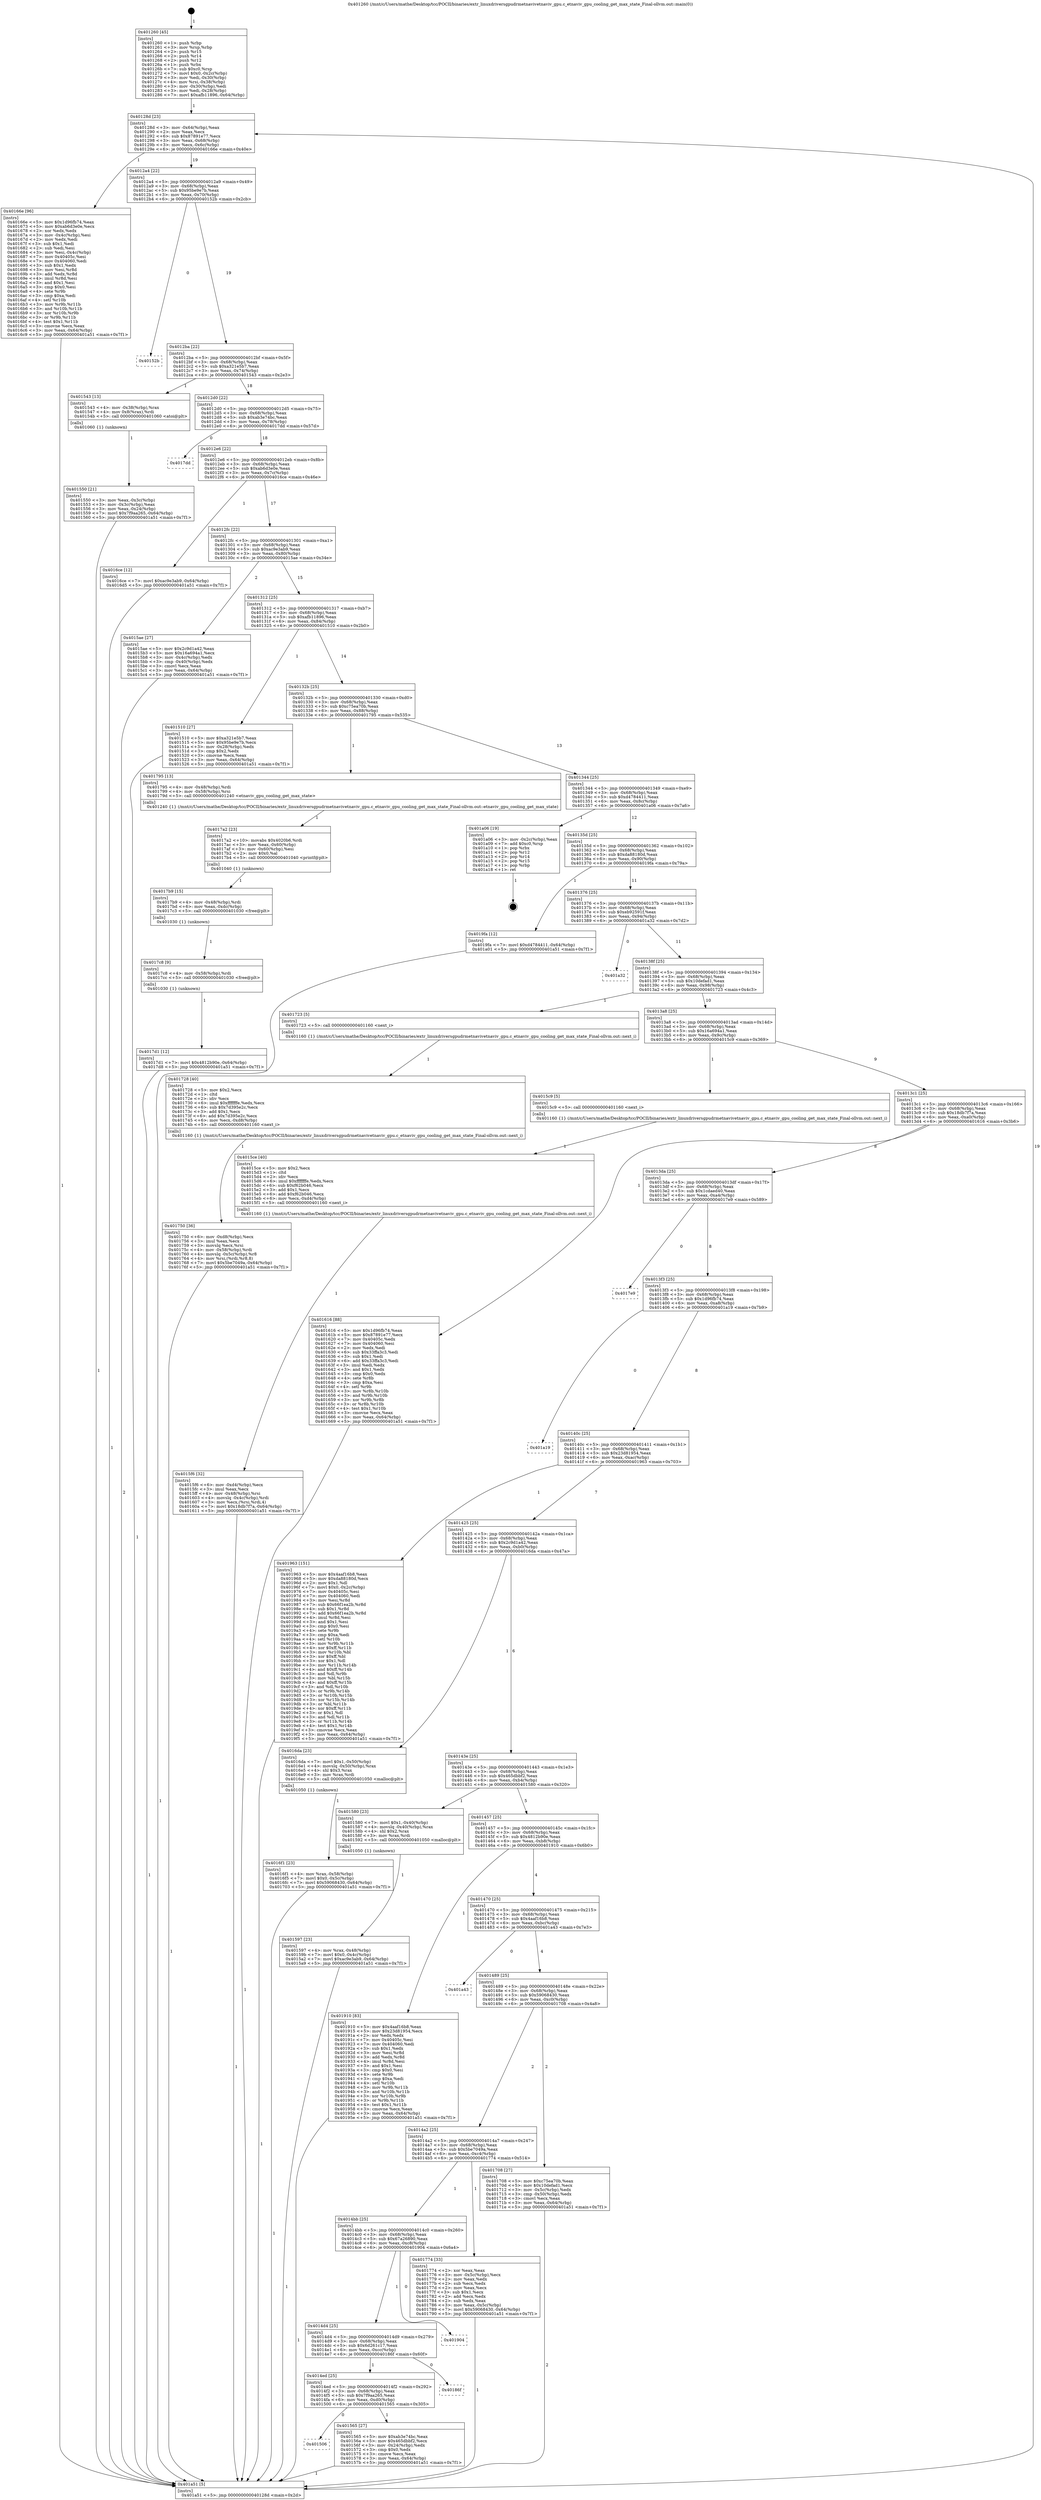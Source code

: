 digraph "0x401260" {
  label = "0x401260 (/mnt/c/Users/mathe/Desktop/tcc/POCII/binaries/extr_linuxdriversgpudrmetnavivetnaviv_gpu.c_etnaviv_gpu_cooling_get_max_state_Final-ollvm.out::main(0))"
  labelloc = "t"
  node[shape=record]

  Entry [label="",width=0.3,height=0.3,shape=circle,fillcolor=black,style=filled]
  "0x40128d" [label="{
     0x40128d [23]\l
     | [instrs]\l
     &nbsp;&nbsp;0x40128d \<+3\>: mov -0x64(%rbp),%eax\l
     &nbsp;&nbsp;0x401290 \<+2\>: mov %eax,%ecx\l
     &nbsp;&nbsp;0x401292 \<+6\>: sub $0x87891e77,%ecx\l
     &nbsp;&nbsp;0x401298 \<+3\>: mov %eax,-0x68(%rbp)\l
     &nbsp;&nbsp;0x40129b \<+3\>: mov %ecx,-0x6c(%rbp)\l
     &nbsp;&nbsp;0x40129e \<+6\>: je 000000000040166e \<main+0x40e\>\l
  }"]
  "0x40166e" [label="{
     0x40166e [96]\l
     | [instrs]\l
     &nbsp;&nbsp;0x40166e \<+5\>: mov $0x1d96fb74,%eax\l
     &nbsp;&nbsp;0x401673 \<+5\>: mov $0xab6d3e0e,%ecx\l
     &nbsp;&nbsp;0x401678 \<+2\>: xor %edx,%edx\l
     &nbsp;&nbsp;0x40167a \<+3\>: mov -0x4c(%rbp),%esi\l
     &nbsp;&nbsp;0x40167d \<+2\>: mov %edx,%edi\l
     &nbsp;&nbsp;0x40167f \<+3\>: sub $0x1,%edi\l
     &nbsp;&nbsp;0x401682 \<+2\>: sub %edi,%esi\l
     &nbsp;&nbsp;0x401684 \<+3\>: mov %esi,-0x4c(%rbp)\l
     &nbsp;&nbsp;0x401687 \<+7\>: mov 0x40405c,%esi\l
     &nbsp;&nbsp;0x40168e \<+7\>: mov 0x404060,%edi\l
     &nbsp;&nbsp;0x401695 \<+3\>: sub $0x1,%edx\l
     &nbsp;&nbsp;0x401698 \<+3\>: mov %esi,%r8d\l
     &nbsp;&nbsp;0x40169b \<+3\>: add %edx,%r8d\l
     &nbsp;&nbsp;0x40169e \<+4\>: imul %r8d,%esi\l
     &nbsp;&nbsp;0x4016a2 \<+3\>: and $0x1,%esi\l
     &nbsp;&nbsp;0x4016a5 \<+3\>: cmp $0x0,%esi\l
     &nbsp;&nbsp;0x4016a8 \<+4\>: sete %r9b\l
     &nbsp;&nbsp;0x4016ac \<+3\>: cmp $0xa,%edi\l
     &nbsp;&nbsp;0x4016af \<+4\>: setl %r10b\l
     &nbsp;&nbsp;0x4016b3 \<+3\>: mov %r9b,%r11b\l
     &nbsp;&nbsp;0x4016b6 \<+3\>: and %r10b,%r11b\l
     &nbsp;&nbsp;0x4016b9 \<+3\>: xor %r10b,%r9b\l
     &nbsp;&nbsp;0x4016bc \<+3\>: or %r9b,%r11b\l
     &nbsp;&nbsp;0x4016bf \<+4\>: test $0x1,%r11b\l
     &nbsp;&nbsp;0x4016c3 \<+3\>: cmovne %ecx,%eax\l
     &nbsp;&nbsp;0x4016c6 \<+3\>: mov %eax,-0x64(%rbp)\l
     &nbsp;&nbsp;0x4016c9 \<+5\>: jmp 0000000000401a51 \<main+0x7f1\>\l
  }"]
  "0x4012a4" [label="{
     0x4012a4 [22]\l
     | [instrs]\l
     &nbsp;&nbsp;0x4012a4 \<+5\>: jmp 00000000004012a9 \<main+0x49\>\l
     &nbsp;&nbsp;0x4012a9 \<+3\>: mov -0x68(%rbp),%eax\l
     &nbsp;&nbsp;0x4012ac \<+5\>: sub $0x95be9e7b,%eax\l
     &nbsp;&nbsp;0x4012b1 \<+3\>: mov %eax,-0x70(%rbp)\l
     &nbsp;&nbsp;0x4012b4 \<+6\>: je 000000000040152b \<main+0x2cb\>\l
  }"]
  Exit [label="",width=0.3,height=0.3,shape=circle,fillcolor=black,style=filled,peripheries=2]
  "0x40152b" [label="{
     0x40152b\l
  }", style=dashed]
  "0x4012ba" [label="{
     0x4012ba [22]\l
     | [instrs]\l
     &nbsp;&nbsp;0x4012ba \<+5\>: jmp 00000000004012bf \<main+0x5f\>\l
     &nbsp;&nbsp;0x4012bf \<+3\>: mov -0x68(%rbp),%eax\l
     &nbsp;&nbsp;0x4012c2 \<+5\>: sub $0xa321e5b7,%eax\l
     &nbsp;&nbsp;0x4012c7 \<+3\>: mov %eax,-0x74(%rbp)\l
     &nbsp;&nbsp;0x4012ca \<+6\>: je 0000000000401543 \<main+0x2e3\>\l
  }"]
  "0x4017d1" [label="{
     0x4017d1 [12]\l
     | [instrs]\l
     &nbsp;&nbsp;0x4017d1 \<+7\>: movl $0x4812b90e,-0x64(%rbp)\l
     &nbsp;&nbsp;0x4017d8 \<+5\>: jmp 0000000000401a51 \<main+0x7f1\>\l
  }"]
  "0x401543" [label="{
     0x401543 [13]\l
     | [instrs]\l
     &nbsp;&nbsp;0x401543 \<+4\>: mov -0x38(%rbp),%rax\l
     &nbsp;&nbsp;0x401547 \<+4\>: mov 0x8(%rax),%rdi\l
     &nbsp;&nbsp;0x40154b \<+5\>: call 0000000000401060 \<atoi@plt\>\l
     | [calls]\l
     &nbsp;&nbsp;0x401060 \{1\} (unknown)\l
  }"]
  "0x4012d0" [label="{
     0x4012d0 [22]\l
     | [instrs]\l
     &nbsp;&nbsp;0x4012d0 \<+5\>: jmp 00000000004012d5 \<main+0x75\>\l
     &nbsp;&nbsp;0x4012d5 \<+3\>: mov -0x68(%rbp),%eax\l
     &nbsp;&nbsp;0x4012d8 \<+5\>: sub $0xab3e74bc,%eax\l
     &nbsp;&nbsp;0x4012dd \<+3\>: mov %eax,-0x78(%rbp)\l
     &nbsp;&nbsp;0x4012e0 \<+6\>: je 00000000004017dd \<main+0x57d\>\l
  }"]
  "0x4017c8" [label="{
     0x4017c8 [9]\l
     | [instrs]\l
     &nbsp;&nbsp;0x4017c8 \<+4\>: mov -0x58(%rbp),%rdi\l
     &nbsp;&nbsp;0x4017cc \<+5\>: call 0000000000401030 \<free@plt\>\l
     | [calls]\l
     &nbsp;&nbsp;0x401030 \{1\} (unknown)\l
  }"]
  "0x4017dd" [label="{
     0x4017dd\l
  }", style=dashed]
  "0x4012e6" [label="{
     0x4012e6 [22]\l
     | [instrs]\l
     &nbsp;&nbsp;0x4012e6 \<+5\>: jmp 00000000004012eb \<main+0x8b\>\l
     &nbsp;&nbsp;0x4012eb \<+3\>: mov -0x68(%rbp),%eax\l
     &nbsp;&nbsp;0x4012ee \<+5\>: sub $0xab6d3e0e,%eax\l
     &nbsp;&nbsp;0x4012f3 \<+3\>: mov %eax,-0x7c(%rbp)\l
     &nbsp;&nbsp;0x4012f6 \<+6\>: je 00000000004016ce \<main+0x46e\>\l
  }"]
  "0x4017b9" [label="{
     0x4017b9 [15]\l
     | [instrs]\l
     &nbsp;&nbsp;0x4017b9 \<+4\>: mov -0x48(%rbp),%rdi\l
     &nbsp;&nbsp;0x4017bd \<+6\>: mov %eax,-0xdc(%rbp)\l
     &nbsp;&nbsp;0x4017c3 \<+5\>: call 0000000000401030 \<free@plt\>\l
     | [calls]\l
     &nbsp;&nbsp;0x401030 \{1\} (unknown)\l
  }"]
  "0x4016ce" [label="{
     0x4016ce [12]\l
     | [instrs]\l
     &nbsp;&nbsp;0x4016ce \<+7\>: movl $0xac9e3ab9,-0x64(%rbp)\l
     &nbsp;&nbsp;0x4016d5 \<+5\>: jmp 0000000000401a51 \<main+0x7f1\>\l
  }"]
  "0x4012fc" [label="{
     0x4012fc [22]\l
     | [instrs]\l
     &nbsp;&nbsp;0x4012fc \<+5\>: jmp 0000000000401301 \<main+0xa1\>\l
     &nbsp;&nbsp;0x401301 \<+3\>: mov -0x68(%rbp),%eax\l
     &nbsp;&nbsp;0x401304 \<+5\>: sub $0xac9e3ab9,%eax\l
     &nbsp;&nbsp;0x401309 \<+3\>: mov %eax,-0x80(%rbp)\l
     &nbsp;&nbsp;0x40130c \<+6\>: je 00000000004015ae \<main+0x34e\>\l
  }"]
  "0x4017a2" [label="{
     0x4017a2 [23]\l
     | [instrs]\l
     &nbsp;&nbsp;0x4017a2 \<+10\>: movabs $0x4020b6,%rdi\l
     &nbsp;&nbsp;0x4017ac \<+3\>: mov %eax,-0x60(%rbp)\l
     &nbsp;&nbsp;0x4017af \<+3\>: mov -0x60(%rbp),%esi\l
     &nbsp;&nbsp;0x4017b2 \<+2\>: mov $0x0,%al\l
     &nbsp;&nbsp;0x4017b4 \<+5\>: call 0000000000401040 \<printf@plt\>\l
     | [calls]\l
     &nbsp;&nbsp;0x401040 \{1\} (unknown)\l
  }"]
  "0x4015ae" [label="{
     0x4015ae [27]\l
     | [instrs]\l
     &nbsp;&nbsp;0x4015ae \<+5\>: mov $0x2c9d1a42,%eax\l
     &nbsp;&nbsp;0x4015b3 \<+5\>: mov $0x16a694a1,%ecx\l
     &nbsp;&nbsp;0x4015b8 \<+3\>: mov -0x4c(%rbp),%edx\l
     &nbsp;&nbsp;0x4015bb \<+3\>: cmp -0x40(%rbp),%edx\l
     &nbsp;&nbsp;0x4015be \<+3\>: cmovl %ecx,%eax\l
     &nbsp;&nbsp;0x4015c1 \<+3\>: mov %eax,-0x64(%rbp)\l
     &nbsp;&nbsp;0x4015c4 \<+5\>: jmp 0000000000401a51 \<main+0x7f1\>\l
  }"]
  "0x401312" [label="{
     0x401312 [25]\l
     | [instrs]\l
     &nbsp;&nbsp;0x401312 \<+5\>: jmp 0000000000401317 \<main+0xb7\>\l
     &nbsp;&nbsp;0x401317 \<+3\>: mov -0x68(%rbp),%eax\l
     &nbsp;&nbsp;0x40131a \<+5\>: sub $0xafb11896,%eax\l
     &nbsp;&nbsp;0x40131f \<+6\>: mov %eax,-0x84(%rbp)\l
     &nbsp;&nbsp;0x401325 \<+6\>: je 0000000000401510 \<main+0x2b0\>\l
  }"]
  "0x401750" [label="{
     0x401750 [36]\l
     | [instrs]\l
     &nbsp;&nbsp;0x401750 \<+6\>: mov -0xd8(%rbp),%ecx\l
     &nbsp;&nbsp;0x401756 \<+3\>: imul %eax,%ecx\l
     &nbsp;&nbsp;0x401759 \<+3\>: movslq %ecx,%rsi\l
     &nbsp;&nbsp;0x40175c \<+4\>: mov -0x58(%rbp),%rdi\l
     &nbsp;&nbsp;0x401760 \<+4\>: movslq -0x5c(%rbp),%r8\l
     &nbsp;&nbsp;0x401764 \<+4\>: mov %rsi,(%rdi,%r8,8)\l
     &nbsp;&nbsp;0x401768 \<+7\>: movl $0x5be7049a,-0x64(%rbp)\l
     &nbsp;&nbsp;0x40176f \<+5\>: jmp 0000000000401a51 \<main+0x7f1\>\l
  }"]
  "0x401510" [label="{
     0x401510 [27]\l
     | [instrs]\l
     &nbsp;&nbsp;0x401510 \<+5\>: mov $0xa321e5b7,%eax\l
     &nbsp;&nbsp;0x401515 \<+5\>: mov $0x95be9e7b,%ecx\l
     &nbsp;&nbsp;0x40151a \<+3\>: mov -0x28(%rbp),%edx\l
     &nbsp;&nbsp;0x40151d \<+3\>: cmp $0x2,%edx\l
     &nbsp;&nbsp;0x401520 \<+3\>: cmovne %ecx,%eax\l
     &nbsp;&nbsp;0x401523 \<+3\>: mov %eax,-0x64(%rbp)\l
     &nbsp;&nbsp;0x401526 \<+5\>: jmp 0000000000401a51 \<main+0x7f1\>\l
  }"]
  "0x40132b" [label="{
     0x40132b [25]\l
     | [instrs]\l
     &nbsp;&nbsp;0x40132b \<+5\>: jmp 0000000000401330 \<main+0xd0\>\l
     &nbsp;&nbsp;0x401330 \<+3\>: mov -0x68(%rbp),%eax\l
     &nbsp;&nbsp;0x401333 \<+5\>: sub $0xc75ea70b,%eax\l
     &nbsp;&nbsp;0x401338 \<+6\>: mov %eax,-0x88(%rbp)\l
     &nbsp;&nbsp;0x40133e \<+6\>: je 0000000000401795 \<main+0x535\>\l
  }"]
  "0x401a51" [label="{
     0x401a51 [5]\l
     | [instrs]\l
     &nbsp;&nbsp;0x401a51 \<+5\>: jmp 000000000040128d \<main+0x2d\>\l
  }"]
  "0x401260" [label="{
     0x401260 [45]\l
     | [instrs]\l
     &nbsp;&nbsp;0x401260 \<+1\>: push %rbp\l
     &nbsp;&nbsp;0x401261 \<+3\>: mov %rsp,%rbp\l
     &nbsp;&nbsp;0x401264 \<+2\>: push %r15\l
     &nbsp;&nbsp;0x401266 \<+2\>: push %r14\l
     &nbsp;&nbsp;0x401268 \<+2\>: push %r12\l
     &nbsp;&nbsp;0x40126a \<+1\>: push %rbx\l
     &nbsp;&nbsp;0x40126b \<+7\>: sub $0xc0,%rsp\l
     &nbsp;&nbsp;0x401272 \<+7\>: movl $0x0,-0x2c(%rbp)\l
     &nbsp;&nbsp;0x401279 \<+3\>: mov %edi,-0x30(%rbp)\l
     &nbsp;&nbsp;0x40127c \<+4\>: mov %rsi,-0x38(%rbp)\l
     &nbsp;&nbsp;0x401280 \<+3\>: mov -0x30(%rbp),%edi\l
     &nbsp;&nbsp;0x401283 \<+3\>: mov %edi,-0x28(%rbp)\l
     &nbsp;&nbsp;0x401286 \<+7\>: movl $0xafb11896,-0x64(%rbp)\l
  }"]
  "0x401550" [label="{
     0x401550 [21]\l
     | [instrs]\l
     &nbsp;&nbsp;0x401550 \<+3\>: mov %eax,-0x3c(%rbp)\l
     &nbsp;&nbsp;0x401553 \<+3\>: mov -0x3c(%rbp),%eax\l
     &nbsp;&nbsp;0x401556 \<+3\>: mov %eax,-0x24(%rbp)\l
     &nbsp;&nbsp;0x401559 \<+7\>: movl $0x7f9aa265,-0x64(%rbp)\l
     &nbsp;&nbsp;0x401560 \<+5\>: jmp 0000000000401a51 \<main+0x7f1\>\l
  }"]
  "0x401728" [label="{
     0x401728 [40]\l
     | [instrs]\l
     &nbsp;&nbsp;0x401728 \<+5\>: mov $0x2,%ecx\l
     &nbsp;&nbsp;0x40172d \<+1\>: cltd\l
     &nbsp;&nbsp;0x40172e \<+2\>: idiv %ecx\l
     &nbsp;&nbsp;0x401730 \<+6\>: imul $0xfffffffe,%edx,%ecx\l
     &nbsp;&nbsp;0x401736 \<+6\>: sub $0x7d395e2c,%ecx\l
     &nbsp;&nbsp;0x40173c \<+3\>: add $0x1,%ecx\l
     &nbsp;&nbsp;0x40173f \<+6\>: add $0x7d395e2c,%ecx\l
     &nbsp;&nbsp;0x401745 \<+6\>: mov %ecx,-0xd8(%rbp)\l
     &nbsp;&nbsp;0x40174b \<+5\>: call 0000000000401160 \<next_i\>\l
     | [calls]\l
     &nbsp;&nbsp;0x401160 \{1\} (/mnt/c/Users/mathe/Desktop/tcc/POCII/binaries/extr_linuxdriversgpudrmetnavivetnaviv_gpu.c_etnaviv_gpu_cooling_get_max_state_Final-ollvm.out::next_i)\l
  }"]
  "0x401795" [label="{
     0x401795 [13]\l
     | [instrs]\l
     &nbsp;&nbsp;0x401795 \<+4\>: mov -0x48(%rbp),%rdi\l
     &nbsp;&nbsp;0x401799 \<+4\>: mov -0x58(%rbp),%rsi\l
     &nbsp;&nbsp;0x40179d \<+5\>: call 0000000000401240 \<etnaviv_gpu_cooling_get_max_state\>\l
     | [calls]\l
     &nbsp;&nbsp;0x401240 \{1\} (/mnt/c/Users/mathe/Desktop/tcc/POCII/binaries/extr_linuxdriversgpudrmetnavivetnaviv_gpu.c_etnaviv_gpu_cooling_get_max_state_Final-ollvm.out::etnaviv_gpu_cooling_get_max_state)\l
  }"]
  "0x401344" [label="{
     0x401344 [25]\l
     | [instrs]\l
     &nbsp;&nbsp;0x401344 \<+5\>: jmp 0000000000401349 \<main+0xe9\>\l
     &nbsp;&nbsp;0x401349 \<+3\>: mov -0x68(%rbp),%eax\l
     &nbsp;&nbsp;0x40134c \<+5\>: sub $0xd4784411,%eax\l
     &nbsp;&nbsp;0x401351 \<+6\>: mov %eax,-0x8c(%rbp)\l
     &nbsp;&nbsp;0x401357 \<+6\>: je 0000000000401a06 \<main+0x7a6\>\l
  }"]
  "0x4016f1" [label="{
     0x4016f1 [23]\l
     | [instrs]\l
     &nbsp;&nbsp;0x4016f1 \<+4\>: mov %rax,-0x58(%rbp)\l
     &nbsp;&nbsp;0x4016f5 \<+7\>: movl $0x0,-0x5c(%rbp)\l
     &nbsp;&nbsp;0x4016fc \<+7\>: movl $0x59068430,-0x64(%rbp)\l
     &nbsp;&nbsp;0x401703 \<+5\>: jmp 0000000000401a51 \<main+0x7f1\>\l
  }"]
  "0x401a06" [label="{
     0x401a06 [19]\l
     | [instrs]\l
     &nbsp;&nbsp;0x401a06 \<+3\>: mov -0x2c(%rbp),%eax\l
     &nbsp;&nbsp;0x401a09 \<+7\>: add $0xc0,%rsp\l
     &nbsp;&nbsp;0x401a10 \<+1\>: pop %rbx\l
     &nbsp;&nbsp;0x401a11 \<+2\>: pop %r12\l
     &nbsp;&nbsp;0x401a13 \<+2\>: pop %r14\l
     &nbsp;&nbsp;0x401a15 \<+2\>: pop %r15\l
     &nbsp;&nbsp;0x401a17 \<+1\>: pop %rbp\l
     &nbsp;&nbsp;0x401a18 \<+1\>: ret\l
  }"]
  "0x40135d" [label="{
     0x40135d [25]\l
     | [instrs]\l
     &nbsp;&nbsp;0x40135d \<+5\>: jmp 0000000000401362 \<main+0x102\>\l
     &nbsp;&nbsp;0x401362 \<+3\>: mov -0x68(%rbp),%eax\l
     &nbsp;&nbsp;0x401365 \<+5\>: sub $0xda88180d,%eax\l
     &nbsp;&nbsp;0x40136a \<+6\>: mov %eax,-0x90(%rbp)\l
     &nbsp;&nbsp;0x401370 \<+6\>: je 00000000004019fa \<main+0x79a\>\l
  }"]
  "0x4015f6" [label="{
     0x4015f6 [32]\l
     | [instrs]\l
     &nbsp;&nbsp;0x4015f6 \<+6\>: mov -0xd4(%rbp),%ecx\l
     &nbsp;&nbsp;0x4015fc \<+3\>: imul %eax,%ecx\l
     &nbsp;&nbsp;0x4015ff \<+4\>: mov -0x48(%rbp),%rsi\l
     &nbsp;&nbsp;0x401603 \<+4\>: movslq -0x4c(%rbp),%rdi\l
     &nbsp;&nbsp;0x401607 \<+3\>: mov %ecx,(%rsi,%rdi,4)\l
     &nbsp;&nbsp;0x40160a \<+7\>: movl $0x18db7f7a,-0x64(%rbp)\l
     &nbsp;&nbsp;0x401611 \<+5\>: jmp 0000000000401a51 \<main+0x7f1\>\l
  }"]
  "0x4019fa" [label="{
     0x4019fa [12]\l
     | [instrs]\l
     &nbsp;&nbsp;0x4019fa \<+7\>: movl $0xd4784411,-0x64(%rbp)\l
     &nbsp;&nbsp;0x401a01 \<+5\>: jmp 0000000000401a51 \<main+0x7f1\>\l
  }"]
  "0x401376" [label="{
     0x401376 [25]\l
     | [instrs]\l
     &nbsp;&nbsp;0x401376 \<+5\>: jmp 000000000040137b \<main+0x11b\>\l
     &nbsp;&nbsp;0x40137b \<+3\>: mov -0x68(%rbp),%eax\l
     &nbsp;&nbsp;0x40137e \<+5\>: sub $0xeb92591f,%eax\l
     &nbsp;&nbsp;0x401383 \<+6\>: mov %eax,-0x94(%rbp)\l
     &nbsp;&nbsp;0x401389 \<+6\>: je 0000000000401a32 \<main+0x7d2\>\l
  }"]
  "0x4015ce" [label="{
     0x4015ce [40]\l
     | [instrs]\l
     &nbsp;&nbsp;0x4015ce \<+5\>: mov $0x2,%ecx\l
     &nbsp;&nbsp;0x4015d3 \<+1\>: cltd\l
     &nbsp;&nbsp;0x4015d4 \<+2\>: idiv %ecx\l
     &nbsp;&nbsp;0x4015d6 \<+6\>: imul $0xfffffffe,%edx,%ecx\l
     &nbsp;&nbsp;0x4015dc \<+6\>: sub $0xf62b046,%ecx\l
     &nbsp;&nbsp;0x4015e2 \<+3\>: add $0x1,%ecx\l
     &nbsp;&nbsp;0x4015e5 \<+6\>: add $0xf62b046,%ecx\l
     &nbsp;&nbsp;0x4015eb \<+6\>: mov %ecx,-0xd4(%rbp)\l
     &nbsp;&nbsp;0x4015f1 \<+5\>: call 0000000000401160 \<next_i\>\l
     | [calls]\l
     &nbsp;&nbsp;0x401160 \{1\} (/mnt/c/Users/mathe/Desktop/tcc/POCII/binaries/extr_linuxdriversgpudrmetnavivetnaviv_gpu.c_etnaviv_gpu_cooling_get_max_state_Final-ollvm.out::next_i)\l
  }"]
  "0x401a32" [label="{
     0x401a32\l
  }", style=dashed]
  "0x40138f" [label="{
     0x40138f [25]\l
     | [instrs]\l
     &nbsp;&nbsp;0x40138f \<+5\>: jmp 0000000000401394 \<main+0x134\>\l
     &nbsp;&nbsp;0x401394 \<+3\>: mov -0x68(%rbp),%eax\l
     &nbsp;&nbsp;0x401397 \<+5\>: sub $0x10defad1,%eax\l
     &nbsp;&nbsp;0x40139c \<+6\>: mov %eax,-0x98(%rbp)\l
     &nbsp;&nbsp;0x4013a2 \<+6\>: je 0000000000401723 \<main+0x4c3\>\l
  }"]
  "0x401597" [label="{
     0x401597 [23]\l
     | [instrs]\l
     &nbsp;&nbsp;0x401597 \<+4\>: mov %rax,-0x48(%rbp)\l
     &nbsp;&nbsp;0x40159b \<+7\>: movl $0x0,-0x4c(%rbp)\l
     &nbsp;&nbsp;0x4015a2 \<+7\>: movl $0xac9e3ab9,-0x64(%rbp)\l
     &nbsp;&nbsp;0x4015a9 \<+5\>: jmp 0000000000401a51 \<main+0x7f1\>\l
  }"]
  "0x401723" [label="{
     0x401723 [5]\l
     | [instrs]\l
     &nbsp;&nbsp;0x401723 \<+5\>: call 0000000000401160 \<next_i\>\l
     | [calls]\l
     &nbsp;&nbsp;0x401160 \{1\} (/mnt/c/Users/mathe/Desktop/tcc/POCII/binaries/extr_linuxdriversgpudrmetnavivetnaviv_gpu.c_etnaviv_gpu_cooling_get_max_state_Final-ollvm.out::next_i)\l
  }"]
  "0x4013a8" [label="{
     0x4013a8 [25]\l
     | [instrs]\l
     &nbsp;&nbsp;0x4013a8 \<+5\>: jmp 00000000004013ad \<main+0x14d\>\l
     &nbsp;&nbsp;0x4013ad \<+3\>: mov -0x68(%rbp),%eax\l
     &nbsp;&nbsp;0x4013b0 \<+5\>: sub $0x16a694a1,%eax\l
     &nbsp;&nbsp;0x4013b5 \<+6\>: mov %eax,-0x9c(%rbp)\l
     &nbsp;&nbsp;0x4013bb \<+6\>: je 00000000004015c9 \<main+0x369\>\l
  }"]
  "0x401506" [label="{
     0x401506\l
  }", style=dashed]
  "0x4015c9" [label="{
     0x4015c9 [5]\l
     | [instrs]\l
     &nbsp;&nbsp;0x4015c9 \<+5\>: call 0000000000401160 \<next_i\>\l
     | [calls]\l
     &nbsp;&nbsp;0x401160 \{1\} (/mnt/c/Users/mathe/Desktop/tcc/POCII/binaries/extr_linuxdriversgpudrmetnavivetnaviv_gpu.c_etnaviv_gpu_cooling_get_max_state_Final-ollvm.out::next_i)\l
  }"]
  "0x4013c1" [label="{
     0x4013c1 [25]\l
     | [instrs]\l
     &nbsp;&nbsp;0x4013c1 \<+5\>: jmp 00000000004013c6 \<main+0x166\>\l
     &nbsp;&nbsp;0x4013c6 \<+3\>: mov -0x68(%rbp),%eax\l
     &nbsp;&nbsp;0x4013c9 \<+5\>: sub $0x18db7f7a,%eax\l
     &nbsp;&nbsp;0x4013ce \<+6\>: mov %eax,-0xa0(%rbp)\l
     &nbsp;&nbsp;0x4013d4 \<+6\>: je 0000000000401616 \<main+0x3b6\>\l
  }"]
  "0x401565" [label="{
     0x401565 [27]\l
     | [instrs]\l
     &nbsp;&nbsp;0x401565 \<+5\>: mov $0xab3e74bc,%eax\l
     &nbsp;&nbsp;0x40156a \<+5\>: mov $0x465dbbf2,%ecx\l
     &nbsp;&nbsp;0x40156f \<+3\>: mov -0x24(%rbp),%edx\l
     &nbsp;&nbsp;0x401572 \<+3\>: cmp $0x0,%edx\l
     &nbsp;&nbsp;0x401575 \<+3\>: cmove %ecx,%eax\l
     &nbsp;&nbsp;0x401578 \<+3\>: mov %eax,-0x64(%rbp)\l
     &nbsp;&nbsp;0x40157b \<+5\>: jmp 0000000000401a51 \<main+0x7f1\>\l
  }"]
  "0x401616" [label="{
     0x401616 [88]\l
     | [instrs]\l
     &nbsp;&nbsp;0x401616 \<+5\>: mov $0x1d96fb74,%eax\l
     &nbsp;&nbsp;0x40161b \<+5\>: mov $0x87891e77,%ecx\l
     &nbsp;&nbsp;0x401620 \<+7\>: mov 0x40405c,%edx\l
     &nbsp;&nbsp;0x401627 \<+7\>: mov 0x404060,%esi\l
     &nbsp;&nbsp;0x40162e \<+2\>: mov %edx,%edi\l
     &nbsp;&nbsp;0x401630 \<+6\>: sub $0x33ffa3c3,%edi\l
     &nbsp;&nbsp;0x401636 \<+3\>: sub $0x1,%edi\l
     &nbsp;&nbsp;0x401639 \<+6\>: add $0x33ffa3c3,%edi\l
     &nbsp;&nbsp;0x40163f \<+3\>: imul %edi,%edx\l
     &nbsp;&nbsp;0x401642 \<+3\>: and $0x1,%edx\l
     &nbsp;&nbsp;0x401645 \<+3\>: cmp $0x0,%edx\l
     &nbsp;&nbsp;0x401648 \<+4\>: sete %r8b\l
     &nbsp;&nbsp;0x40164c \<+3\>: cmp $0xa,%esi\l
     &nbsp;&nbsp;0x40164f \<+4\>: setl %r9b\l
     &nbsp;&nbsp;0x401653 \<+3\>: mov %r8b,%r10b\l
     &nbsp;&nbsp;0x401656 \<+3\>: and %r9b,%r10b\l
     &nbsp;&nbsp;0x401659 \<+3\>: xor %r9b,%r8b\l
     &nbsp;&nbsp;0x40165c \<+3\>: or %r8b,%r10b\l
     &nbsp;&nbsp;0x40165f \<+4\>: test $0x1,%r10b\l
     &nbsp;&nbsp;0x401663 \<+3\>: cmovne %ecx,%eax\l
     &nbsp;&nbsp;0x401666 \<+3\>: mov %eax,-0x64(%rbp)\l
     &nbsp;&nbsp;0x401669 \<+5\>: jmp 0000000000401a51 \<main+0x7f1\>\l
  }"]
  "0x4013da" [label="{
     0x4013da [25]\l
     | [instrs]\l
     &nbsp;&nbsp;0x4013da \<+5\>: jmp 00000000004013df \<main+0x17f\>\l
     &nbsp;&nbsp;0x4013df \<+3\>: mov -0x68(%rbp),%eax\l
     &nbsp;&nbsp;0x4013e2 \<+5\>: sub $0x1cdaed40,%eax\l
     &nbsp;&nbsp;0x4013e7 \<+6\>: mov %eax,-0xa4(%rbp)\l
     &nbsp;&nbsp;0x4013ed \<+6\>: je 00000000004017e9 \<main+0x589\>\l
  }"]
  "0x4014ed" [label="{
     0x4014ed [25]\l
     | [instrs]\l
     &nbsp;&nbsp;0x4014ed \<+5\>: jmp 00000000004014f2 \<main+0x292\>\l
     &nbsp;&nbsp;0x4014f2 \<+3\>: mov -0x68(%rbp),%eax\l
     &nbsp;&nbsp;0x4014f5 \<+5\>: sub $0x7f9aa265,%eax\l
     &nbsp;&nbsp;0x4014fa \<+6\>: mov %eax,-0xd0(%rbp)\l
     &nbsp;&nbsp;0x401500 \<+6\>: je 0000000000401565 \<main+0x305\>\l
  }"]
  "0x4017e9" [label="{
     0x4017e9\l
  }", style=dashed]
  "0x4013f3" [label="{
     0x4013f3 [25]\l
     | [instrs]\l
     &nbsp;&nbsp;0x4013f3 \<+5\>: jmp 00000000004013f8 \<main+0x198\>\l
     &nbsp;&nbsp;0x4013f8 \<+3\>: mov -0x68(%rbp),%eax\l
     &nbsp;&nbsp;0x4013fb \<+5\>: sub $0x1d96fb74,%eax\l
     &nbsp;&nbsp;0x401400 \<+6\>: mov %eax,-0xa8(%rbp)\l
     &nbsp;&nbsp;0x401406 \<+6\>: je 0000000000401a19 \<main+0x7b9\>\l
  }"]
  "0x40186f" [label="{
     0x40186f\l
  }", style=dashed]
  "0x401a19" [label="{
     0x401a19\l
  }", style=dashed]
  "0x40140c" [label="{
     0x40140c [25]\l
     | [instrs]\l
     &nbsp;&nbsp;0x40140c \<+5\>: jmp 0000000000401411 \<main+0x1b1\>\l
     &nbsp;&nbsp;0x401411 \<+3\>: mov -0x68(%rbp),%eax\l
     &nbsp;&nbsp;0x401414 \<+5\>: sub $0x23d81954,%eax\l
     &nbsp;&nbsp;0x401419 \<+6\>: mov %eax,-0xac(%rbp)\l
     &nbsp;&nbsp;0x40141f \<+6\>: je 0000000000401963 \<main+0x703\>\l
  }"]
  "0x4014d4" [label="{
     0x4014d4 [25]\l
     | [instrs]\l
     &nbsp;&nbsp;0x4014d4 \<+5\>: jmp 00000000004014d9 \<main+0x279\>\l
     &nbsp;&nbsp;0x4014d9 \<+3\>: mov -0x68(%rbp),%eax\l
     &nbsp;&nbsp;0x4014dc \<+5\>: sub $0x6d261c17,%eax\l
     &nbsp;&nbsp;0x4014e1 \<+6\>: mov %eax,-0xcc(%rbp)\l
     &nbsp;&nbsp;0x4014e7 \<+6\>: je 000000000040186f \<main+0x60f\>\l
  }"]
  "0x401963" [label="{
     0x401963 [151]\l
     | [instrs]\l
     &nbsp;&nbsp;0x401963 \<+5\>: mov $0x4aaf16b8,%eax\l
     &nbsp;&nbsp;0x401968 \<+5\>: mov $0xda88180d,%ecx\l
     &nbsp;&nbsp;0x40196d \<+2\>: mov $0x1,%dl\l
     &nbsp;&nbsp;0x40196f \<+7\>: movl $0x0,-0x2c(%rbp)\l
     &nbsp;&nbsp;0x401976 \<+7\>: mov 0x40405c,%esi\l
     &nbsp;&nbsp;0x40197d \<+7\>: mov 0x404060,%edi\l
     &nbsp;&nbsp;0x401984 \<+3\>: mov %esi,%r8d\l
     &nbsp;&nbsp;0x401987 \<+7\>: sub $0x66f1ea2b,%r8d\l
     &nbsp;&nbsp;0x40198e \<+4\>: sub $0x1,%r8d\l
     &nbsp;&nbsp;0x401992 \<+7\>: add $0x66f1ea2b,%r8d\l
     &nbsp;&nbsp;0x401999 \<+4\>: imul %r8d,%esi\l
     &nbsp;&nbsp;0x40199d \<+3\>: and $0x1,%esi\l
     &nbsp;&nbsp;0x4019a0 \<+3\>: cmp $0x0,%esi\l
     &nbsp;&nbsp;0x4019a3 \<+4\>: sete %r9b\l
     &nbsp;&nbsp;0x4019a7 \<+3\>: cmp $0xa,%edi\l
     &nbsp;&nbsp;0x4019aa \<+4\>: setl %r10b\l
     &nbsp;&nbsp;0x4019ae \<+3\>: mov %r9b,%r11b\l
     &nbsp;&nbsp;0x4019b1 \<+4\>: xor $0xff,%r11b\l
     &nbsp;&nbsp;0x4019b5 \<+3\>: mov %r10b,%bl\l
     &nbsp;&nbsp;0x4019b8 \<+3\>: xor $0xff,%bl\l
     &nbsp;&nbsp;0x4019bb \<+3\>: xor $0x1,%dl\l
     &nbsp;&nbsp;0x4019be \<+3\>: mov %r11b,%r14b\l
     &nbsp;&nbsp;0x4019c1 \<+4\>: and $0xff,%r14b\l
     &nbsp;&nbsp;0x4019c5 \<+3\>: and %dl,%r9b\l
     &nbsp;&nbsp;0x4019c8 \<+3\>: mov %bl,%r15b\l
     &nbsp;&nbsp;0x4019cb \<+4\>: and $0xff,%r15b\l
     &nbsp;&nbsp;0x4019cf \<+3\>: and %dl,%r10b\l
     &nbsp;&nbsp;0x4019d2 \<+3\>: or %r9b,%r14b\l
     &nbsp;&nbsp;0x4019d5 \<+3\>: or %r10b,%r15b\l
     &nbsp;&nbsp;0x4019d8 \<+3\>: xor %r15b,%r14b\l
     &nbsp;&nbsp;0x4019db \<+3\>: or %bl,%r11b\l
     &nbsp;&nbsp;0x4019de \<+4\>: xor $0xff,%r11b\l
     &nbsp;&nbsp;0x4019e2 \<+3\>: or $0x1,%dl\l
     &nbsp;&nbsp;0x4019e5 \<+3\>: and %dl,%r11b\l
     &nbsp;&nbsp;0x4019e8 \<+3\>: or %r11b,%r14b\l
     &nbsp;&nbsp;0x4019eb \<+4\>: test $0x1,%r14b\l
     &nbsp;&nbsp;0x4019ef \<+3\>: cmovne %ecx,%eax\l
     &nbsp;&nbsp;0x4019f2 \<+3\>: mov %eax,-0x64(%rbp)\l
     &nbsp;&nbsp;0x4019f5 \<+5\>: jmp 0000000000401a51 \<main+0x7f1\>\l
  }"]
  "0x401425" [label="{
     0x401425 [25]\l
     | [instrs]\l
     &nbsp;&nbsp;0x401425 \<+5\>: jmp 000000000040142a \<main+0x1ca\>\l
     &nbsp;&nbsp;0x40142a \<+3\>: mov -0x68(%rbp),%eax\l
     &nbsp;&nbsp;0x40142d \<+5\>: sub $0x2c9d1a42,%eax\l
     &nbsp;&nbsp;0x401432 \<+6\>: mov %eax,-0xb0(%rbp)\l
     &nbsp;&nbsp;0x401438 \<+6\>: je 00000000004016da \<main+0x47a\>\l
  }"]
  "0x401904" [label="{
     0x401904\l
  }", style=dashed]
  "0x4016da" [label="{
     0x4016da [23]\l
     | [instrs]\l
     &nbsp;&nbsp;0x4016da \<+7\>: movl $0x1,-0x50(%rbp)\l
     &nbsp;&nbsp;0x4016e1 \<+4\>: movslq -0x50(%rbp),%rax\l
     &nbsp;&nbsp;0x4016e5 \<+4\>: shl $0x3,%rax\l
     &nbsp;&nbsp;0x4016e9 \<+3\>: mov %rax,%rdi\l
     &nbsp;&nbsp;0x4016ec \<+5\>: call 0000000000401050 \<malloc@plt\>\l
     | [calls]\l
     &nbsp;&nbsp;0x401050 \{1\} (unknown)\l
  }"]
  "0x40143e" [label="{
     0x40143e [25]\l
     | [instrs]\l
     &nbsp;&nbsp;0x40143e \<+5\>: jmp 0000000000401443 \<main+0x1e3\>\l
     &nbsp;&nbsp;0x401443 \<+3\>: mov -0x68(%rbp),%eax\l
     &nbsp;&nbsp;0x401446 \<+5\>: sub $0x465dbbf2,%eax\l
     &nbsp;&nbsp;0x40144b \<+6\>: mov %eax,-0xb4(%rbp)\l
     &nbsp;&nbsp;0x401451 \<+6\>: je 0000000000401580 \<main+0x320\>\l
  }"]
  "0x4014bb" [label="{
     0x4014bb [25]\l
     | [instrs]\l
     &nbsp;&nbsp;0x4014bb \<+5\>: jmp 00000000004014c0 \<main+0x260\>\l
     &nbsp;&nbsp;0x4014c0 \<+3\>: mov -0x68(%rbp),%eax\l
     &nbsp;&nbsp;0x4014c3 \<+5\>: sub $0x67a26890,%eax\l
     &nbsp;&nbsp;0x4014c8 \<+6\>: mov %eax,-0xc8(%rbp)\l
     &nbsp;&nbsp;0x4014ce \<+6\>: je 0000000000401904 \<main+0x6a4\>\l
  }"]
  "0x401580" [label="{
     0x401580 [23]\l
     | [instrs]\l
     &nbsp;&nbsp;0x401580 \<+7\>: movl $0x1,-0x40(%rbp)\l
     &nbsp;&nbsp;0x401587 \<+4\>: movslq -0x40(%rbp),%rax\l
     &nbsp;&nbsp;0x40158b \<+4\>: shl $0x2,%rax\l
     &nbsp;&nbsp;0x40158f \<+3\>: mov %rax,%rdi\l
     &nbsp;&nbsp;0x401592 \<+5\>: call 0000000000401050 \<malloc@plt\>\l
     | [calls]\l
     &nbsp;&nbsp;0x401050 \{1\} (unknown)\l
  }"]
  "0x401457" [label="{
     0x401457 [25]\l
     | [instrs]\l
     &nbsp;&nbsp;0x401457 \<+5\>: jmp 000000000040145c \<main+0x1fc\>\l
     &nbsp;&nbsp;0x40145c \<+3\>: mov -0x68(%rbp),%eax\l
     &nbsp;&nbsp;0x40145f \<+5\>: sub $0x4812b90e,%eax\l
     &nbsp;&nbsp;0x401464 \<+6\>: mov %eax,-0xb8(%rbp)\l
     &nbsp;&nbsp;0x40146a \<+6\>: je 0000000000401910 \<main+0x6b0\>\l
  }"]
  "0x401774" [label="{
     0x401774 [33]\l
     | [instrs]\l
     &nbsp;&nbsp;0x401774 \<+2\>: xor %eax,%eax\l
     &nbsp;&nbsp;0x401776 \<+3\>: mov -0x5c(%rbp),%ecx\l
     &nbsp;&nbsp;0x401779 \<+2\>: mov %eax,%edx\l
     &nbsp;&nbsp;0x40177b \<+2\>: sub %ecx,%edx\l
     &nbsp;&nbsp;0x40177d \<+2\>: mov %eax,%ecx\l
     &nbsp;&nbsp;0x40177f \<+3\>: sub $0x1,%ecx\l
     &nbsp;&nbsp;0x401782 \<+2\>: add %ecx,%edx\l
     &nbsp;&nbsp;0x401784 \<+2\>: sub %edx,%eax\l
     &nbsp;&nbsp;0x401786 \<+3\>: mov %eax,-0x5c(%rbp)\l
     &nbsp;&nbsp;0x401789 \<+7\>: movl $0x59068430,-0x64(%rbp)\l
     &nbsp;&nbsp;0x401790 \<+5\>: jmp 0000000000401a51 \<main+0x7f1\>\l
  }"]
  "0x401910" [label="{
     0x401910 [83]\l
     | [instrs]\l
     &nbsp;&nbsp;0x401910 \<+5\>: mov $0x4aaf16b8,%eax\l
     &nbsp;&nbsp;0x401915 \<+5\>: mov $0x23d81954,%ecx\l
     &nbsp;&nbsp;0x40191a \<+2\>: xor %edx,%edx\l
     &nbsp;&nbsp;0x40191c \<+7\>: mov 0x40405c,%esi\l
     &nbsp;&nbsp;0x401923 \<+7\>: mov 0x404060,%edi\l
     &nbsp;&nbsp;0x40192a \<+3\>: sub $0x1,%edx\l
     &nbsp;&nbsp;0x40192d \<+3\>: mov %esi,%r8d\l
     &nbsp;&nbsp;0x401930 \<+3\>: add %edx,%r8d\l
     &nbsp;&nbsp;0x401933 \<+4\>: imul %r8d,%esi\l
     &nbsp;&nbsp;0x401937 \<+3\>: and $0x1,%esi\l
     &nbsp;&nbsp;0x40193a \<+3\>: cmp $0x0,%esi\l
     &nbsp;&nbsp;0x40193d \<+4\>: sete %r9b\l
     &nbsp;&nbsp;0x401941 \<+3\>: cmp $0xa,%edi\l
     &nbsp;&nbsp;0x401944 \<+4\>: setl %r10b\l
     &nbsp;&nbsp;0x401948 \<+3\>: mov %r9b,%r11b\l
     &nbsp;&nbsp;0x40194b \<+3\>: and %r10b,%r11b\l
     &nbsp;&nbsp;0x40194e \<+3\>: xor %r10b,%r9b\l
     &nbsp;&nbsp;0x401951 \<+3\>: or %r9b,%r11b\l
     &nbsp;&nbsp;0x401954 \<+4\>: test $0x1,%r11b\l
     &nbsp;&nbsp;0x401958 \<+3\>: cmovne %ecx,%eax\l
     &nbsp;&nbsp;0x40195b \<+3\>: mov %eax,-0x64(%rbp)\l
     &nbsp;&nbsp;0x40195e \<+5\>: jmp 0000000000401a51 \<main+0x7f1\>\l
  }"]
  "0x401470" [label="{
     0x401470 [25]\l
     | [instrs]\l
     &nbsp;&nbsp;0x401470 \<+5\>: jmp 0000000000401475 \<main+0x215\>\l
     &nbsp;&nbsp;0x401475 \<+3\>: mov -0x68(%rbp),%eax\l
     &nbsp;&nbsp;0x401478 \<+5\>: sub $0x4aaf16b8,%eax\l
     &nbsp;&nbsp;0x40147d \<+6\>: mov %eax,-0xbc(%rbp)\l
     &nbsp;&nbsp;0x401483 \<+6\>: je 0000000000401a43 \<main+0x7e3\>\l
  }"]
  "0x4014a2" [label="{
     0x4014a2 [25]\l
     | [instrs]\l
     &nbsp;&nbsp;0x4014a2 \<+5\>: jmp 00000000004014a7 \<main+0x247\>\l
     &nbsp;&nbsp;0x4014a7 \<+3\>: mov -0x68(%rbp),%eax\l
     &nbsp;&nbsp;0x4014aa \<+5\>: sub $0x5be7049a,%eax\l
     &nbsp;&nbsp;0x4014af \<+6\>: mov %eax,-0xc4(%rbp)\l
     &nbsp;&nbsp;0x4014b5 \<+6\>: je 0000000000401774 \<main+0x514\>\l
  }"]
  "0x401a43" [label="{
     0x401a43\l
  }", style=dashed]
  "0x401489" [label="{
     0x401489 [25]\l
     | [instrs]\l
     &nbsp;&nbsp;0x401489 \<+5\>: jmp 000000000040148e \<main+0x22e\>\l
     &nbsp;&nbsp;0x40148e \<+3\>: mov -0x68(%rbp),%eax\l
     &nbsp;&nbsp;0x401491 \<+5\>: sub $0x59068430,%eax\l
     &nbsp;&nbsp;0x401496 \<+6\>: mov %eax,-0xc0(%rbp)\l
     &nbsp;&nbsp;0x40149c \<+6\>: je 0000000000401708 \<main+0x4a8\>\l
  }"]
  "0x401708" [label="{
     0x401708 [27]\l
     | [instrs]\l
     &nbsp;&nbsp;0x401708 \<+5\>: mov $0xc75ea70b,%eax\l
     &nbsp;&nbsp;0x40170d \<+5\>: mov $0x10defad1,%ecx\l
     &nbsp;&nbsp;0x401712 \<+3\>: mov -0x5c(%rbp),%edx\l
     &nbsp;&nbsp;0x401715 \<+3\>: cmp -0x50(%rbp),%edx\l
     &nbsp;&nbsp;0x401718 \<+3\>: cmovl %ecx,%eax\l
     &nbsp;&nbsp;0x40171b \<+3\>: mov %eax,-0x64(%rbp)\l
     &nbsp;&nbsp;0x40171e \<+5\>: jmp 0000000000401a51 \<main+0x7f1\>\l
  }"]
  Entry -> "0x401260" [label=" 1"]
  "0x40128d" -> "0x40166e" [label=" 1"]
  "0x40128d" -> "0x4012a4" [label=" 19"]
  "0x401a06" -> Exit [label=" 1"]
  "0x4012a4" -> "0x40152b" [label=" 0"]
  "0x4012a4" -> "0x4012ba" [label=" 19"]
  "0x4019fa" -> "0x401a51" [label=" 1"]
  "0x4012ba" -> "0x401543" [label=" 1"]
  "0x4012ba" -> "0x4012d0" [label=" 18"]
  "0x401963" -> "0x401a51" [label=" 1"]
  "0x4012d0" -> "0x4017dd" [label=" 0"]
  "0x4012d0" -> "0x4012e6" [label=" 18"]
  "0x401910" -> "0x401a51" [label=" 1"]
  "0x4012e6" -> "0x4016ce" [label=" 1"]
  "0x4012e6" -> "0x4012fc" [label=" 17"]
  "0x4017d1" -> "0x401a51" [label=" 1"]
  "0x4012fc" -> "0x4015ae" [label=" 2"]
  "0x4012fc" -> "0x401312" [label=" 15"]
  "0x4017c8" -> "0x4017d1" [label=" 1"]
  "0x401312" -> "0x401510" [label=" 1"]
  "0x401312" -> "0x40132b" [label=" 14"]
  "0x401510" -> "0x401a51" [label=" 1"]
  "0x401260" -> "0x40128d" [label=" 1"]
  "0x401a51" -> "0x40128d" [label=" 19"]
  "0x401543" -> "0x401550" [label=" 1"]
  "0x401550" -> "0x401a51" [label=" 1"]
  "0x4017b9" -> "0x4017c8" [label=" 1"]
  "0x40132b" -> "0x401795" [label=" 1"]
  "0x40132b" -> "0x401344" [label=" 13"]
  "0x4017a2" -> "0x4017b9" [label=" 1"]
  "0x401344" -> "0x401a06" [label=" 1"]
  "0x401344" -> "0x40135d" [label=" 12"]
  "0x401795" -> "0x4017a2" [label=" 1"]
  "0x40135d" -> "0x4019fa" [label=" 1"]
  "0x40135d" -> "0x401376" [label=" 11"]
  "0x401774" -> "0x401a51" [label=" 1"]
  "0x401376" -> "0x401a32" [label=" 0"]
  "0x401376" -> "0x40138f" [label=" 11"]
  "0x401750" -> "0x401a51" [label=" 1"]
  "0x40138f" -> "0x401723" [label=" 1"]
  "0x40138f" -> "0x4013a8" [label=" 10"]
  "0x401728" -> "0x401750" [label=" 1"]
  "0x4013a8" -> "0x4015c9" [label=" 1"]
  "0x4013a8" -> "0x4013c1" [label=" 9"]
  "0x401723" -> "0x401728" [label=" 1"]
  "0x4013c1" -> "0x401616" [label=" 1"]
  "0x4013c1" -> "0x4013da" [label=" 8"]
  "0x401708" -> "0x401a51" [label=" 2"]
  "0x4013da" -> "0x4017e9" [label=" 0"]
  "0x4013da" -> "0x4013f3" [label=" 8"]
  "0x4016da" -> "0x4016f1" [label=" 1"]
  "0x4013f3" -> "0x401a19" [label=" 0"]
  "0x4013f3" -> "0x40140c" [label=" 8"]
  "0x4016ce" -> "0x401a51" [label=" 1"]
  "0x40140c" -> "0x401963" [label=" 1"]
  "0x40140c" -> "0x401425" [label=" 7"]
  "0x401616" -> "0x401a51" [label=" 1"]
  "0x401425" -> "0x4016da" [label=" 1"]
  "0x401425" -> "0x40143e" [label=" 6"]
  "0x4015f6" -> "0x401a51" [label=" 1"]
  "0x40143e" -> "0x401580" [label=" 1"]
  "0x40143e" -> "0x401457" [label=" 5"]
  "0x4015c9" -> "0x4015ce" [label=" 1"]
  "0x401457" -> "0x401910" [label=" 1"]
  "0x401457" -> "0x401470" [label=" 4"]
  "0x4015ae" -> "0x401a51" [label=" 2"]
  "0x401470" -> "0x401a43" [label=" 0"]
  "0x401470" -> "0x401489" [label=" 4"]
  "0x401580" -> "0x401597" [label=" 1"]
  "0x401489" -> "0x401708" [label=" 2"]
  "0x401489" -> "0x4014a2" [label=" 2"]
  "0x401597" -> "0x401a51" [label=" 1"]
  "0x4014a2" -> "0x401774" [label=" 1"]
  "0x4014a2" -> "0x4014bb" [label=" 1"]
  "0x4015ce" -> "0x4015f6" [label=" 1"]
  "0x4014bb" -> "0x401904" [label=" 0"]
  "0x4014bb" -> "0x4014d4" [label=" 1"]
  "0x40166e" -> "0x401a51" [label=" 1"]
  "0x4014d4" -> "0x40186f" [label=" 0"]
  "0x4014d4" -> "0x4014ed" [label=" 1"]
  "0x4016f1" -> "0x401a51" [label=" 1"]
  "0x4014ed" -> "0x401565" [label=" 1"]
  "0x4014ed" -> "0x401506" [label=" 0"]
  "0x401565" -> "0x401a51" [label=" 1"]
}
